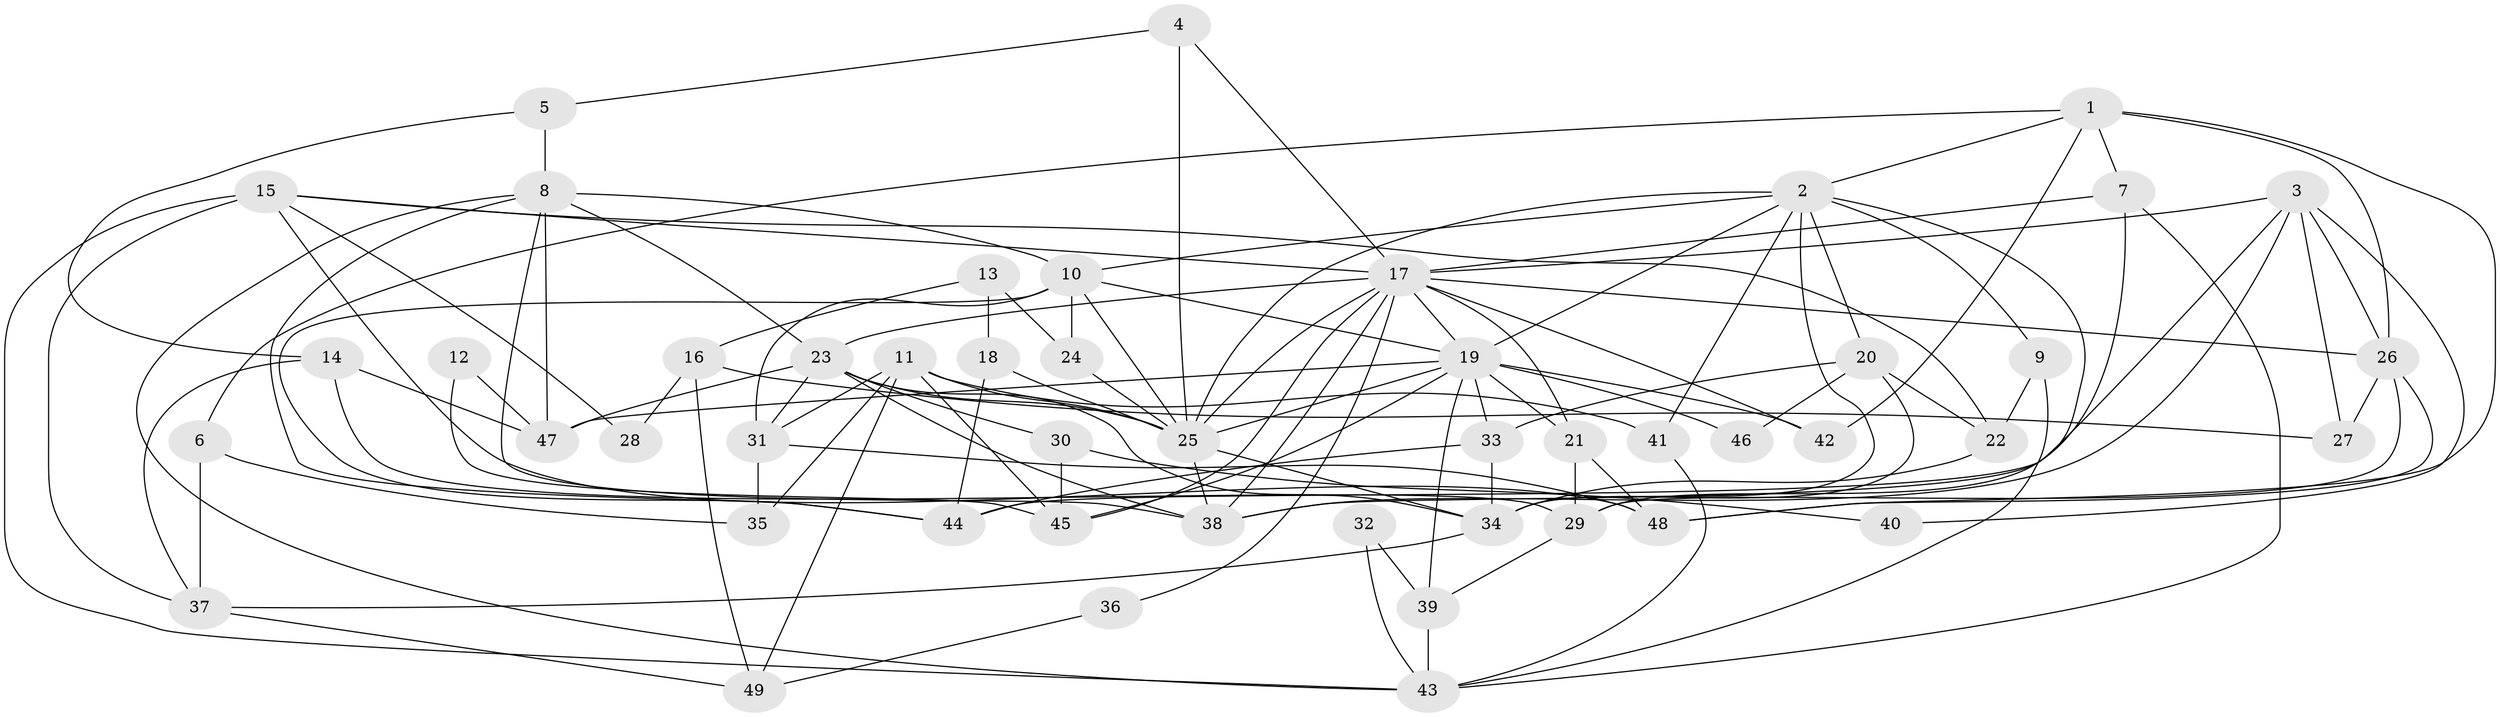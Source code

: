 // original degree distribution, {3: 0.30864197530864196, 6: 0.07407407407407407, 4: 0.24691358024691357, 7: 0.06172839506172839, 2: 0.1111111111111111, 5: 0.19753086419753085}
// Generated by graph-tools (version 1.1) at 2025/50/03/04/25 22:50:47]
// undirected, 49 vertices, 118 edges
graph export_dot {
  node [color=gray90,style=filled];
  1;
  2;
  3;
  4;
  5;
  6;
  7;
  8;
  9;
  10;
  11;
  12;
  13;
  14;
  15;
  16;
  17;
  18;
  19;
  20;
  21;
  22;
  23;
  24;
  25;
  26;
  27;
  28;
  29;
  30;
  31;
  32;
  33;
  34;
  35;
  36;
  37;
  38;
  39;
  40;
  41;
  42;
  43;
  44;
  45;
  46;
  47;
  48;
  49;
  1 -- 2 [weight=1.0];
  1 -- 6 [weight=1.0];
  1 -- 7 [weight=1.0];
  1 -- 26 [weight=1.0];
  1 -- 42 [weight=1.0];
  1 -- 48 [weight=1.0];
  2 -- 9 [weight=1.0];
  2 -- 10 [weight=1.0];
  2 -- 19 [weight=1.0];
  2 -- 20 [weight=1.0];
  2 -- 25 [weight=1.0];
  2 -- 29 [weight=1.0];
  2 -- 34 [weight=1.0];
  2 -- 41 [weight=1.0];
  3 -- 17 [weight=1.0];
  3 -- 26 [weight=1.0];
  3 -- 27 [weight=1.0];
  3 -- 38 [weight=1.0];
  3 -- 40 [weight=1.0];
  3 -- 44 [weight=1.0];
  4 -- 5 [weight=1.0];
  4 -- 17 [weight=1.0];
  4 -- 25 [weight=1.0];
  5 -- 8 [weight=1.0];
  5 -- 14 [weight=1.0];
  6 -- 35 [weight=1.0];
  6 -- 37 [weight=1.0];
  7 -- 17 [weight=1.0];
  7 -- 38 [weight=1.0];
  7 -- 43 [weight=1.0];
  8 -- 10 [weight=1.0];
  8 -- 23 [weight=1.0];
  8 -- 38 [weight=1.0];
  8 -- 43 [weight=1.0];
  8 -- 44 [weight=1.0];
  8 -- 47 [weight=1.0];
  9 -- 22 [weight=1.0];
  9 -- 43 [weight=1.0];
  10 -- 19 [weight=1.0];
  10 -- 24 [weight=1.0];
  10 -- 25 [weight=1.0];
  10 -- 31 [weight=1.0];
  10 -- 44 [weight=1.0];
  11 -- 25 [weight=1.0];
  11 -- 31 [weight=1.0];
  11 -- 35 [weight=1.0];
  11 -- 41 [weight=1.0];
  11 -- 45 [weight=1.0];
  11 -- 49 [weight=1.0];
  12 -- 45 [weight=1.0];
  12 -- 47 [weight=1.0];
  13 -- 16 [weight=1.0];
  13 -- 18 [weight=1.0];
  13 -- 24 [weight=1.0];
  14 -- 29 [weight=1.0];
  14 -- 37 [weight=1.0];
  14 -- 47 [weight=1.0];
  15 -- 17 [weight=1.0];
  15 -- 22 [weight=1.0];
  15 -- 28 [weight=1.0];
  15 -- 37 [weight=1.0];
  15 -- 43 [weight=1.0];
  15 -- 48 [weight=1.0];
  16 -- 27 [weight=1.0];
  16 -- 28 [weight=1.0];
  16 -- 49 [weight=1.0];
  17 -- 19 [weight=1.0];
  17 -- 21 [weight=1.0];
  17 -- 23 [weight=3.0];
  17 -- 25 [weight=1.0];
  17 -- 26 [weight=2.0];
  17 -- 36 [weight=1.0];
  17 -- 38 [weight=1.0];
  17 -- 42 [weight=2.0];
  17 -- 45 [weight=1.0];
  18 -- 25 [weight=1.0];
  18 -- 44 [weight=1.0];
  19 -- 21 [weight=1.0];
  19 -- 25 [weight=1.0];
  19 -- 33 [weight=1.0];
  19 -- 39 [weight=1.0];
  19 -- 42 [weight=1.0];
  19 -- 45 [weight=1.0];
  19 -- 46 [weight=2.0];
  19 -- 47 [weight=1.0];
  20 -- 22 [weight=1.0];
  20 -- 33 [weight=1.0];
  20 -- 34 [weight=1.0];
  20 -- 46 [weight=1.0];
  21 -- 29 [weight=1.0];
  21 -- 48 [weight=1.0];
  22 -- 34 [weight=1.0];
  23 -- 25 [weight=1.0];
  23 -- 30 [weight=1.0];
  23 -- 31 [weight=1.0];
  23 -- 34 [weight=1.0];
  23 -- 38 [weight=1.0];
  23 -- 47 [weight=1.0];
  24 -- 25 [weight=1.0];
  25 -- 34 [weight=1.0];
  25 -- 38 [weight=1.0];
  26 -- 27 [weight=1.0];
  26 -- 29 [weight=1.0];
  26 -- 48 [weight=1.0];
  29 -- 39 [weight=1.0];
  30 -- 40 [weight=1.0];
  30 -- 45 [weight=1.0];
  31 -- 35 [weight=1.0];
  31 -- 48 [weight=1.0];
  32 -- 39 [weight=1.0];
  32 -- 43 [weight=1.0];
  33 -- 34 [weight=1.0];
  33 -- 44 [weight=1.0];
  34 -- 37 [weight=1.0];
  36 -- 49 [weight=1.0];
  37 -- 49 [weight=1.0];
  39 -- 43 [weight=1.0];
  41 -- 43 [weight=1.0];
}
